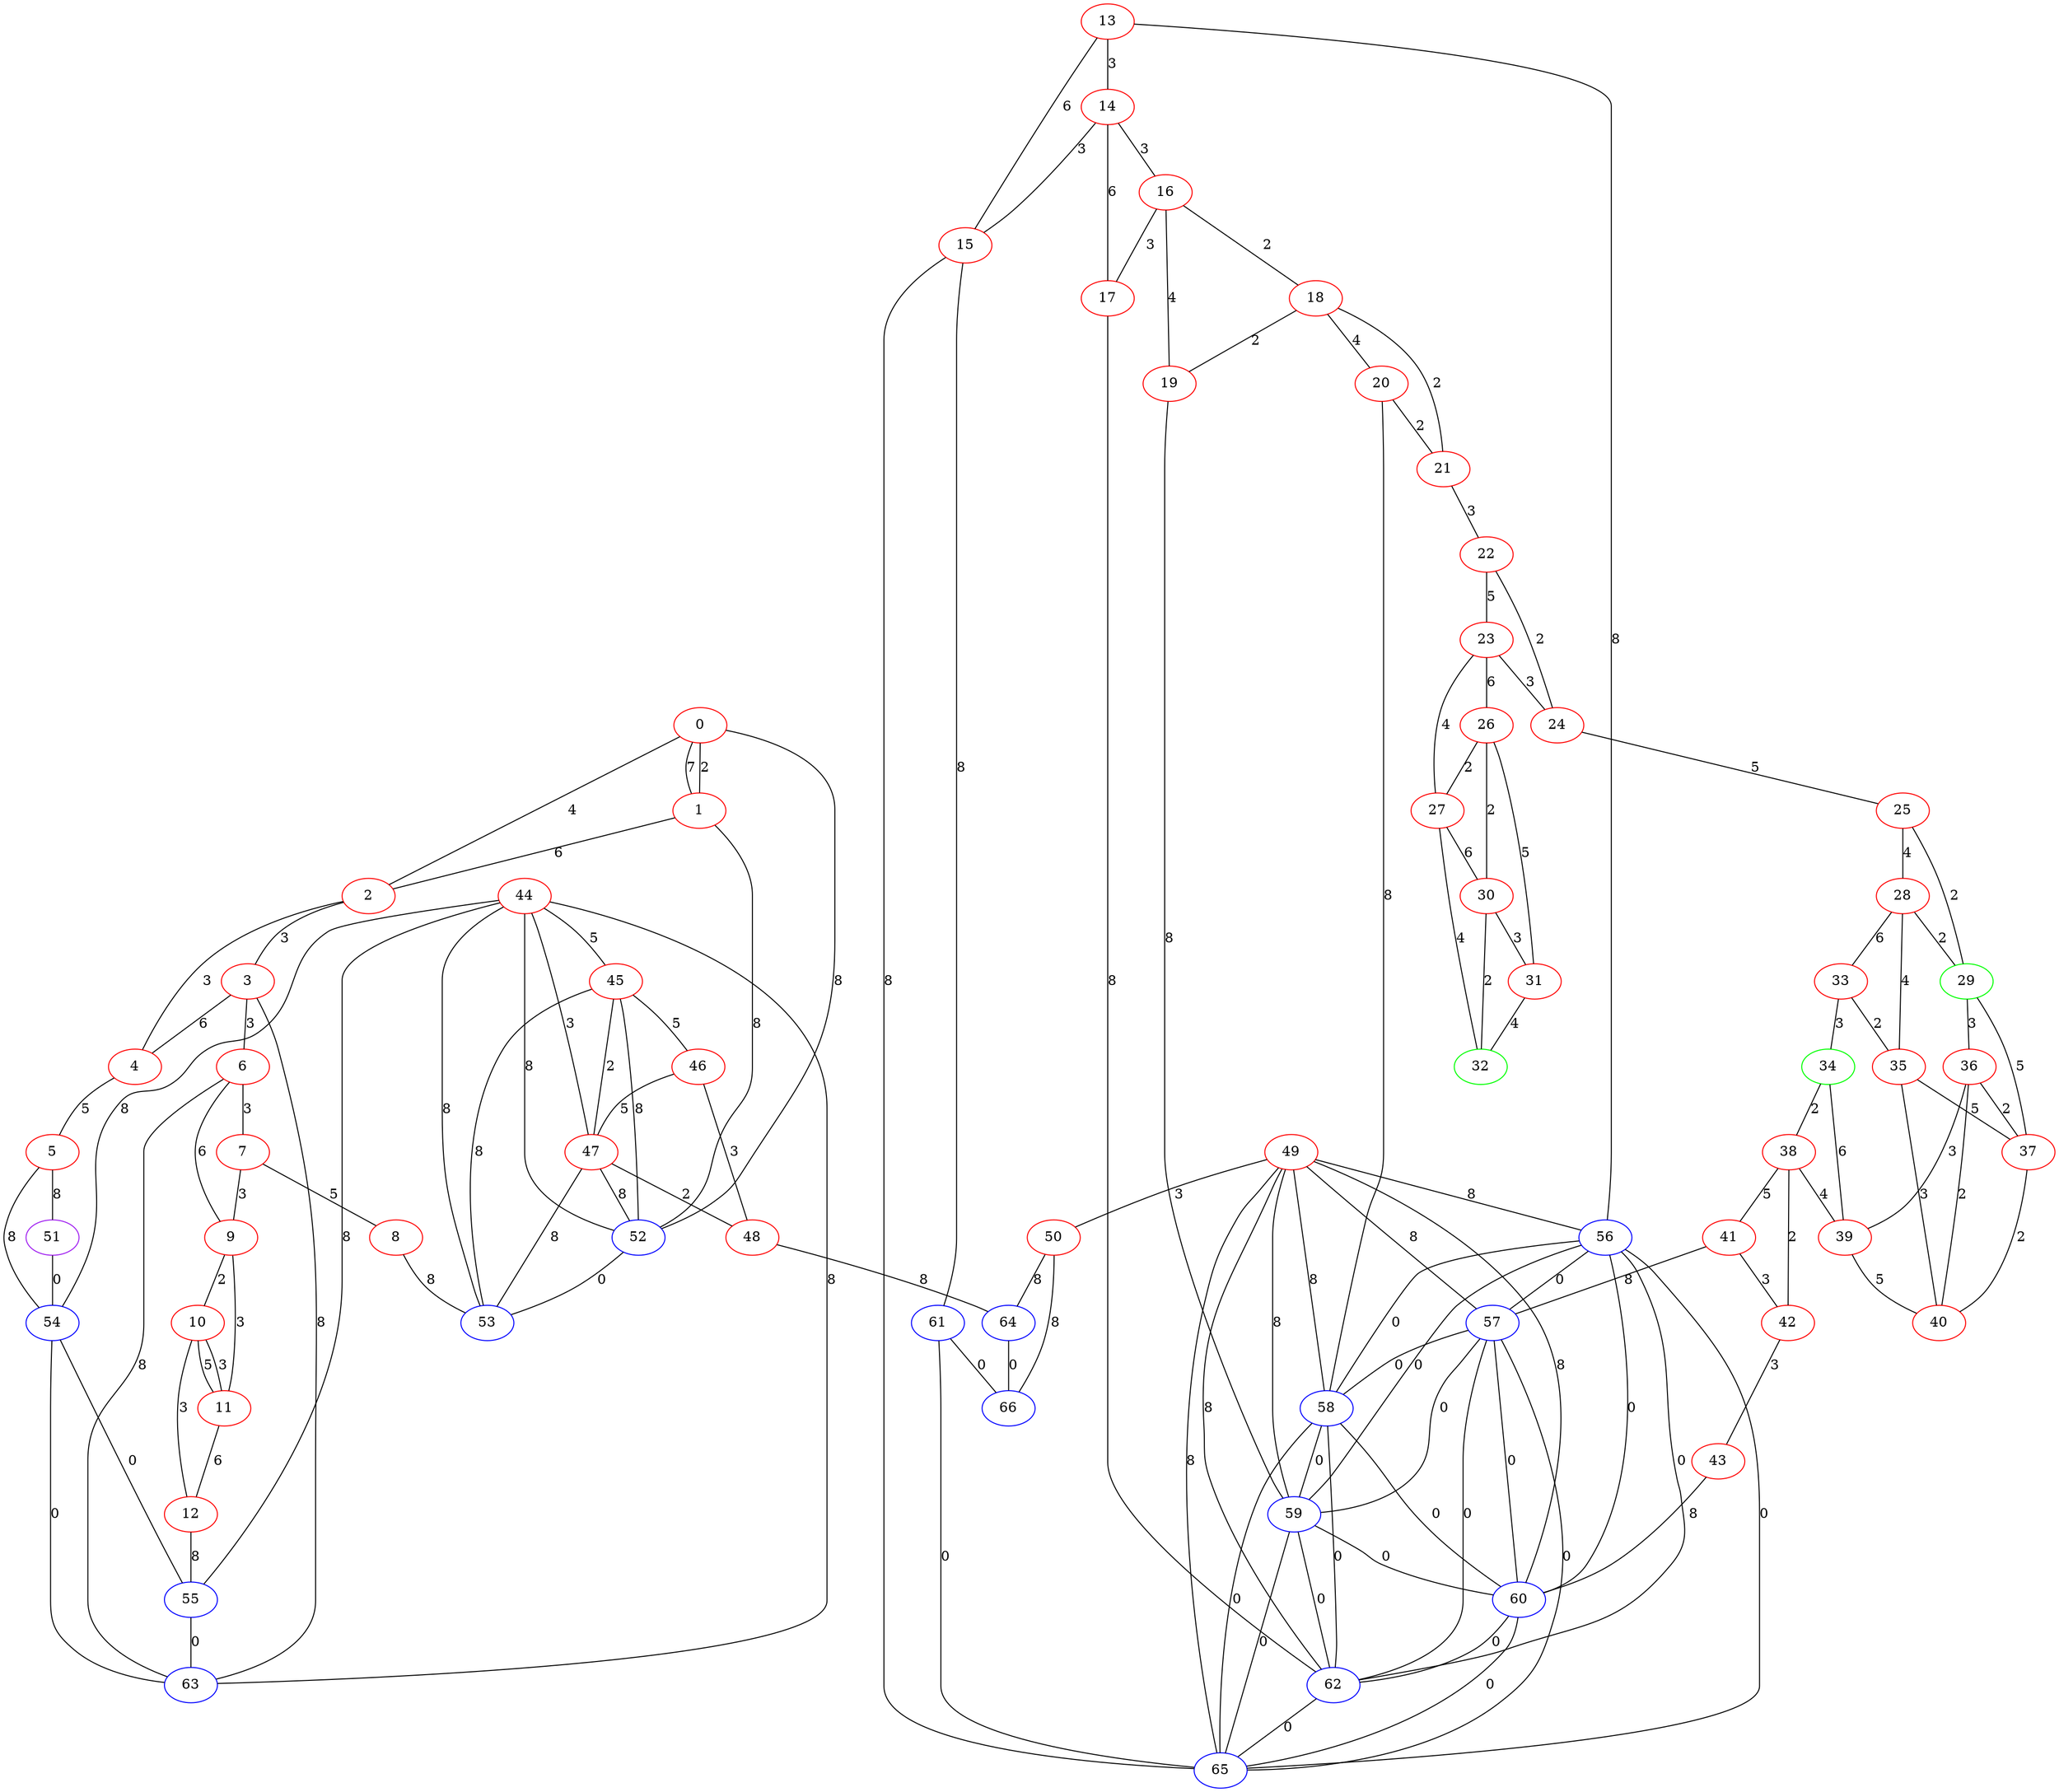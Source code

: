 graph "" {
0 [color=red, weight=1];
1 [color=red, weight=1];
2 [color=red, weight=1];
3 [color=red, weight=1];
4 [color=red, weight=1];
5 [color=red, weight=1];
6 [color=red, weight=1];
7 [color=red, weight=1];
8 [color=red, weight=1];
9 [color=red, weight=1];
10 [color=red, weight=1];
11 [color=red, weight=1];
12 [color=red, weight=1];
13 [color=red, weight=1];
14 [color=red, weight=1];
15 [color=red, weight=1];
16 [color=red, weight=1];
17 [color=red, weight=1];
18 [color=red, weight=1];
19 [color=red, weight=1];
20 [color=red, weight=1];
21 [color=red, weight=1];
22 [color=red, weight=1];
23 [color=red, weight=1];
24 [color=red, weight=1];
25 [color=red, weight=1];
26 [color=red, weight=1];
27 [color=red, weight=1];
28 [color=red, weight=1];
29 [color=green, weight=2];
30 [color=red, weight=1];
31 [color=red, weight=1];
32 [color=green, weight=2];
33 [color=red, weight=1];
34 [color=green, weight=2];
35 [color=red, weight=1];
36 [color=red, weight=1];
37 [color=red, weight=1];
38 [color=red, weight=1];
39 [color=red, weight=1];
40 [color=red, weight=1];
41 [color=red, weight=1];
42 [color=red, weight=1];
43 [color=red, weight=1];
44 [color=red, weight=1];
45 [color=red, weight=1];
46 [color=red, weight=1];
47 [color=red, weight=1];
48 [color=red, weight=1];
49 [color=red, weight=1];
50 [color=red, weight=1];
51 [color=purple, weight=4];
52 [color=blue, weight=3];
53 [color=blue, weight=3];
54 [color=blue, weight=3];
55 [color=blue, weight=3];
56 [color=blue, weight=3];
57 [color=blue, weight=3];
58 [color=blue, weight=3];
59 [color=blue, weight=3];
60 [color=blue, weight=3];
61 [color=blue, weight=3];
62 [color=blue, weight=3];
63 [color=blue, weight=3];
64 [color=blue, weight=3];
65 [color=blue, weight=3];
66 [color=blue, weight=3];
0 -- 1  [key=0, label=2];
0 -- 1  [key=1, label=7];
0 -- 2  [key=0, label=4];
0 -- 52  [key=0, label=8];
1 -- 2  [key=0, label=6];
1 -- 52  [key=0, label=8];
2 -- 3  [key=0, label=3];
2 -- 4  [key=0, label=3];
3 -- 4  [key=0, label=6];
3 -- 6  [key=0, label=3];
3 -- 63  [key=0, label=8];
4 -- 5  [key=0, label=5];
5 -- 51  [key=0, label=8];
5 -- 54  [key=0, label=8];
6 -- 9  [key=0, label=6];
6 -- 63  [key=0, label=8];
6 -- 7  [key=0, label=3];
7 -- 8  [key=0, label=5];
7 -- 9  [key=0, label=3];
8 -- 53  [key=0, label=8];
9 -- 10  [key=0, label=2];
9 -- 11  [key=0, label=3];
10 -- 11  [key=0, label=5];
10 -- 11  [key=1, label=3];
10 -- 12  [key=0, label=3];
11 -- 12  [key=0, label=6];
12 -- 55  [key=0, label=8];
13 -- 56  [key=0, label=8];
13 -- 14  [key=0, label=3];
13 -- 15  [key=0, label=6];
14 -- 16  [key=0, label=3];
14 -- 17  [key=0, label=6];
14 -- 15  [key=0, label=3];
15 -- 65  [key=0, label=8];
15 -- 61  [key=0, label=8];
16 -- 17  [key=0, label=3];
16 -- 18  [key=0, label=2];
16 -- 19  [key=0, label=4];
17 -- 62  [key=0, label=8];
18 -- 19  [key=0, label=2];
18 -- 20  [key=0, label=4];
18 -- 21  [key=0, label=2];
19 -- 59  [key=0, label=8];
20 -- 58  [key=0, label=8];
20 -- 21  [key=0, label=2];
21 -- 22  [key=0, label=3];
22 -- 24  [key=0, label=2];
22 -- 23  [key=0, label=5];
23 -- 24  [key=0, label=3];
23 -- 26  [key=0, label=6];
23 -- 27  [key=0, label=4];
24 -- 25  [key=0, label=5];
25 -- 28  [key=0, label=4];
25 -- 29  [key=0, label=2];
26 -- 31  [key=0, label=5];
26 -- 27  [key=0, label=2];
26 -- 30  [key=0, label=2];
27 -- 32  [key=0, label=4];
27 -- 30  [key=0, label=6];
28 -- 33  [key=0, label=6];
28 -- 35  [key=0, label=4];
28 -- 29  [key=0, label=2];
29 -- 36  [key=0, label=3];
29 -- 37  [key=0, label=5];
30 -- 32  [key=0, label=2];
30 -- 31  [key=0, label=3];
31 -- 32  [key=0, label=4];
33 -- 34  [key=0, label=3];
33 -- 35  [key=0, label=2];
34 -- 38  [key=0, label=2];
34 -- 39  [key=0, label=6];
35 -- 40  [key=0, label=3];
35 -- 37  [key=0, label=5];
36 -- 40  [key=0, label=2];
36 -- 37  [key=0, label=2];
36 -- 39  [key=0, label=3];
37 -- 40  [key=0, label=2];
38 -- 41  [key=0, label=5];
38 -- 42  [key=0, label=2];
38 -- 39  [key=0, label=4];
39 -- 40  [key=0, label=5];
41 -- 57  [key=0, label=8];
41 -- 42  [key=0, label=3];
42 -- 43  [key=0, label=3];
43 -- 60  [key=0, label=8];
44 -- 45  [key=0, label=5];
44 -- 47  [key=0, label=3];
44 -- 52  [key=0, label=8];
44 -- 53  [key=0, label=8];
44 -- 54  [key=0, label=8];
44 -- 55  [key=0, label=8];
44 -- 63  [key=0, label=8];
45 -- 52  [key=0, label=8];
45 -- 53  [key=0, label=8];
45 -- 46  [key=0, label=5];
45 -- 47  [key=0, label=2];
46 -- 48  [key=0, label=3];
46 -- 47  [key=0, label=5];
47 -- 48  [key=0, label=2];
47 -- 52  [key=0, label=8];
47 -- 53  [key=0, label=8];
48 -- 64  [key=0, label=8];
49 -- 65  [key=0, label=8];
49 -- 50  [key=0, label=3];
49 -- 56  [key=0, label=8];
49 -- 57  [key=0, label=8];
49 -- 58  [key=0, label=8];
49 -- 59  [key=0, label=8];
49 -- 60  [key=0, label=8];
49 -- 62  [key=0, label=8];
50 -- 64  [key=0, label=8];
50 -- 66  [key=0, label=8];
51 -- 54  [key=0, label=0];
52 -- 53  [key=0, label=0];
54 -- 63  [key=0, label=0];
54 -- 55  [key=0, label=0];
55 -- 63  [key=0, label=0];
56 -- 65  [key=0, label=0];
56 -- 57  [key=0, label=0];
56 -- 58  [key=0, label=0];
56 -- 59  [key=0, label=0];
56 -- 60  [key=0, label=0];
56 -- 62  [key=0, label=0];
57 -- 65  [key=0, label=0];
57 -- 58  [key=0, label=0];
57 -- 59  [key=0, label=0];
57 -- 60  [key=0, label=0];
57 -- 62  [key=0, label=0];
58 -- 65  [key=0, label=0];
58 -- 59  [key=0, label=0];
58 -- 60  [key=0, label=0];
58 -- 62  [key=0, label=0];
59 -- 65  [key=0, label=0];
59 -- 60  [key=0, label=0];
59 -- 62  [key=0, label=0];
60 -- 65  [key=0, label=0];
60 -- 62  [key=0, label=0];
61 -- 65  [key=0, label=0];
61 -- 66  [key=0, label=0];
62 -- 65  [key=0, label=0];
64 -- 66  [key=0, label=0];
}
